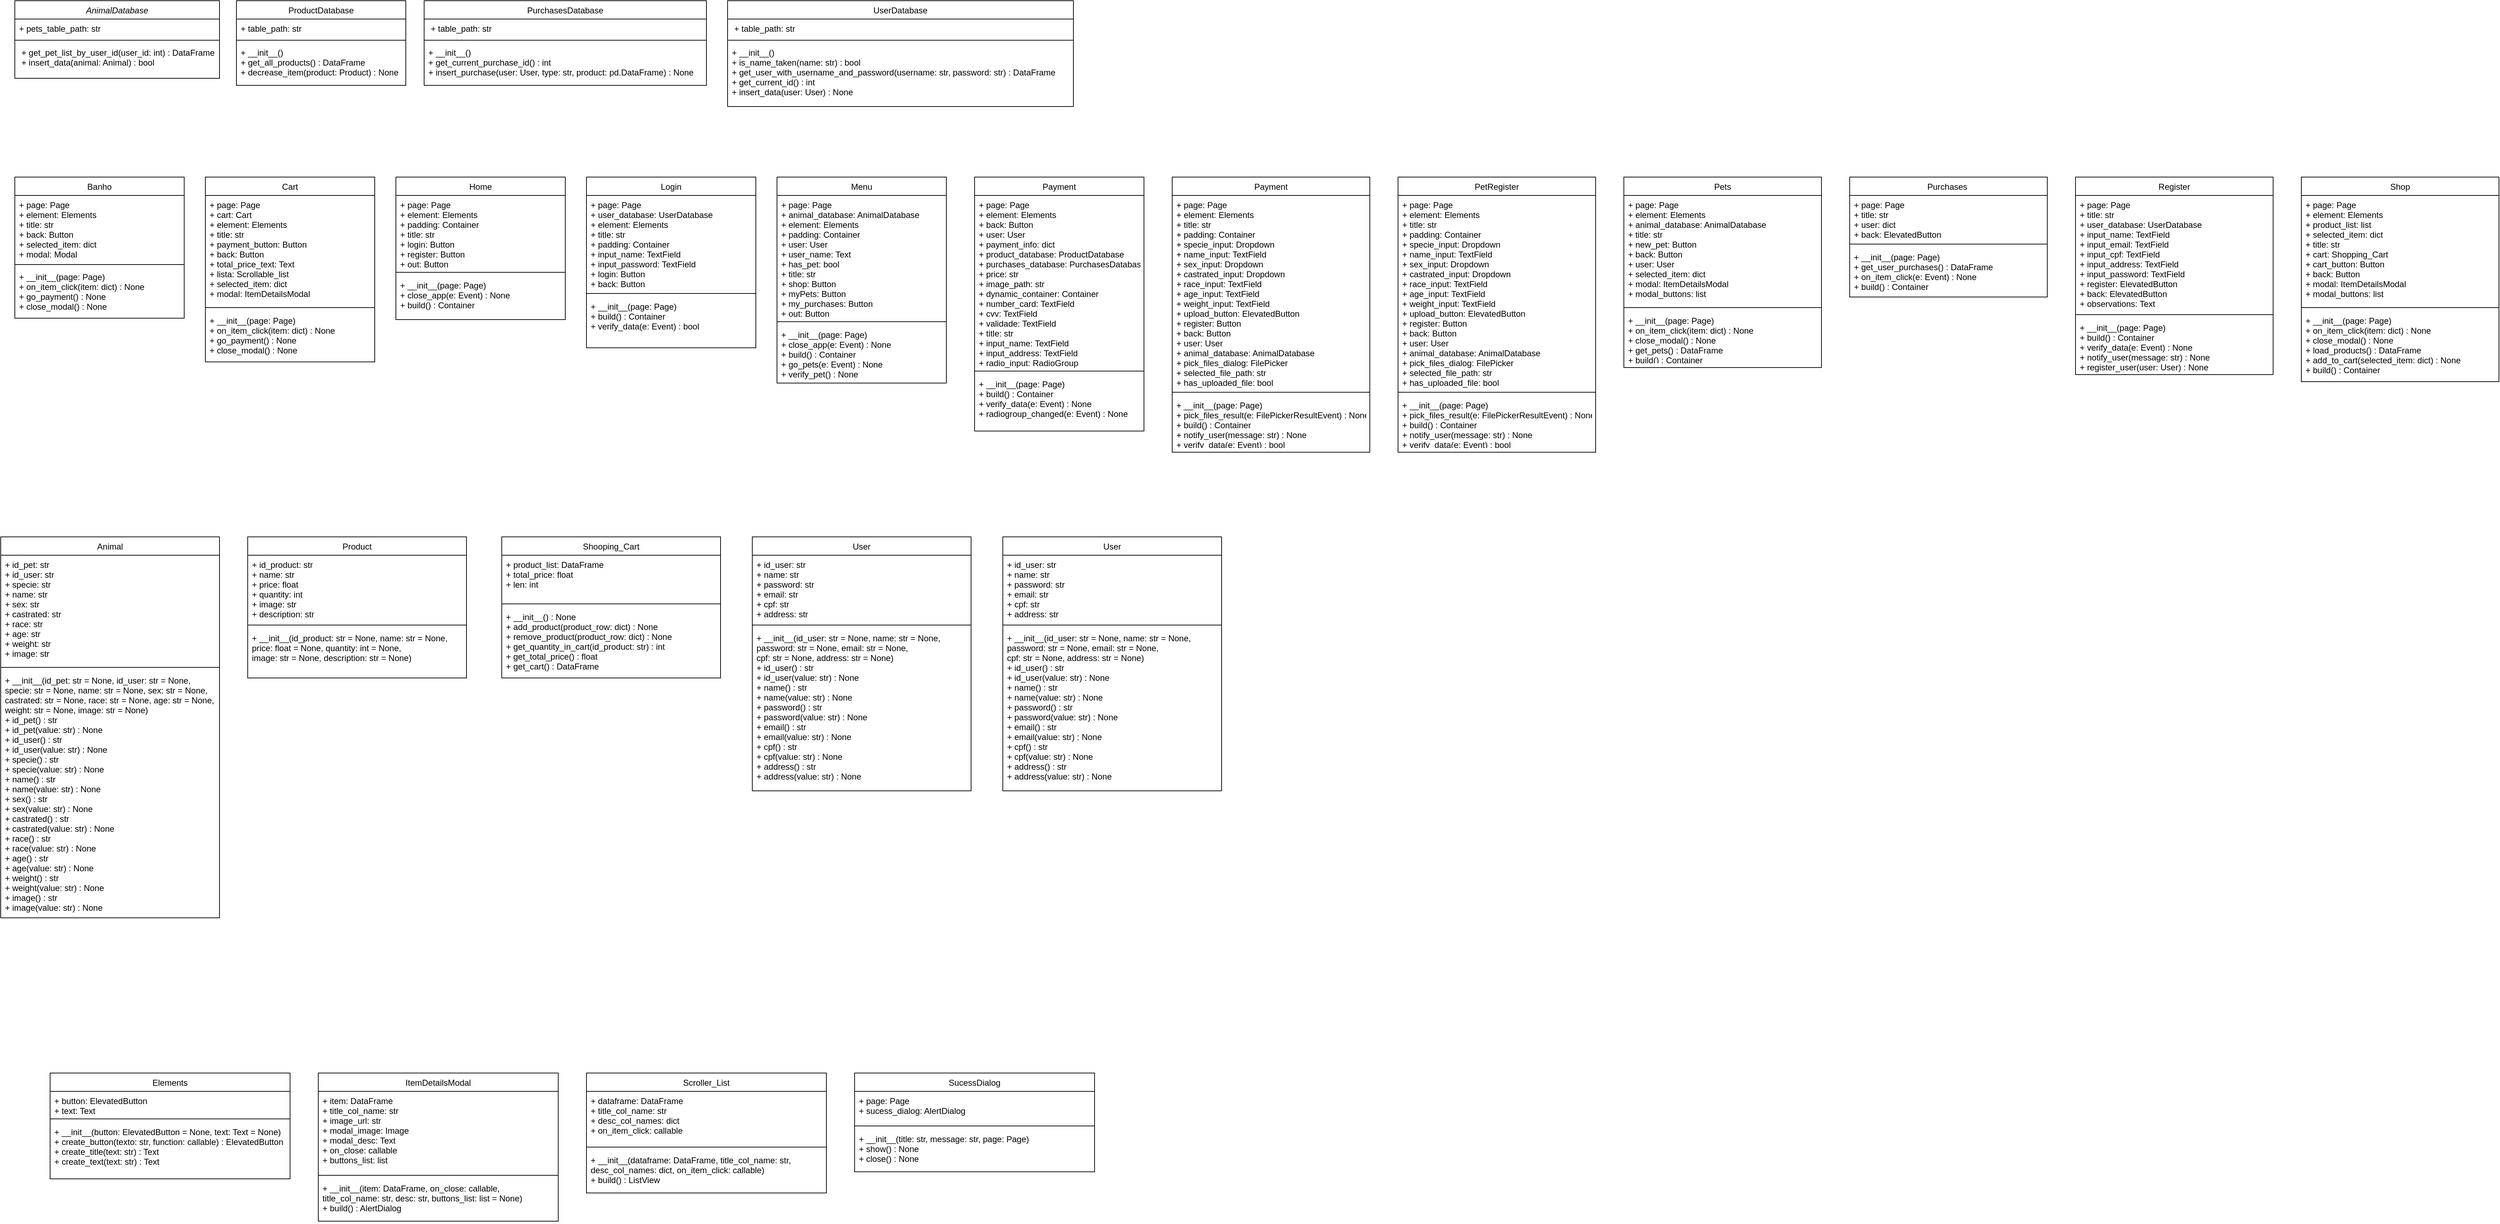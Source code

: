 <mxfile version="26.0.7">
  <diagram id="C5RBs43oDa-KdzZeNtuy" name="Page-1">
    <mxGraphModel dx="3187" dy="1771" grid="1" gridSize="10" guides="1" tooltips="1" connect="1" arrows="1" fold="1" page="1" pageScale="1" pageWidth="827" pageHeight="1169" math="0" shadow="0">
      <root>
        <mxCell id="WIyWlLk6GJQsqaUBKTNV-0" />
        <mxCell id="WIyWlLk6GJQsqaUBKTNV-1" parent="WIyWlLk6GJQsqaUBKTNV-0" />
        <mxCell id="zkfFHV4jXpPFQw0GAbJ--0" value="AnimalDatabase" style="swimlane;fontStyle=2;align=center;verticalAlign=top;childLayout=stackLayout;horizontal=1;startSize=26;horizontalStack=0;resizeParent=1;resizeLast=0;collapsible=1;marginBottom=0;rounded=0;shadow=0;strokeWidth=1;" parent="WIyWlLk6GJQsqaUBKTNV-1" vertex="1">
          <mxGeometry x="100" y="100" width="290" height="110" as="geometry">
            <mxRectangle x="230" y="140" width="160" height="26" as="alternateBounds" />
          </mxGeometry>
        </mxCell>
        <mxCell id="zkfFHV4jXpPFQw0GAbJ--1" value="+ pets_table_path: str " style="text;align=left;verticalAlign=top;spacingLeft=4;spacingRight=4;overflow=hidden;rotatable=0;points=[[0,0.5],[1,0.5]];portConstraint=eastwest;" parent="zkfFHV4jXpPFQw0GAbJ--0" vertex="1">
          <mxGeometry y="26" width="290" height="26" as="geometry" />
        </mxCell>
        <mxCell id="zkfFHV4jXpPFQw0GAbJ--4" value="" style="line;html=1;strokeWidth=1;align=left;verticalAlign=middle;spacingTop=-1;spacingLeft=3;spacingRight=3;rotatable=0;labelPosition=right;points=[];portConstraint=eastwest;" parent="zkfFHV4jXpPFQw0GAbJ--0" vertex="1">
          <mxGeometry y="52" width="290" height="8" as="geometry" />
        </mxCell>
        <mxCell id="zkfFHV4jXpPFQw0GAbJ--3" value=" + get_pet_list_by_user_id(user_id: int) : DataFrame &#xa; + insert_data(animal: Animal) : bool" style="text;align=left;verticalAlign=top;spacingLeft=4;spacingRight=4;overflow=hidden;rotatable=0;points=[[0,0.5],[1,0.5]];portConstraint=eastwest;rounded=0;shadow=0;html=0;" parent="zkfFHV4jXpPFQw0GAbJ--0" vertex="1">
          <mxGeometry y="60" width="290" height="50" as="geometry" />
        </mxCell>
        <mxCell id="zkfFHV4jXpPFQw0GAbJ--6" value="PurchasesDatabase" style="swimlane;fontStyle=0;align=center;verticalAlign=top;childLayout=stackLayout;horizontal=1;startSize=26;horizontalStack=0;resizeParent=1;resizeLast=0;collapsible=1;marginBottom=0;rounded=0;shadow=0;strokeWidth=1;" parent="WIyWlLk6GJQsqaUBKTNV-1" vertex="1">
          <mxGeometry x="680" y="100" width="400" height="120" as="geometry">
            <mxRectangle x="130" y="380" width="160" height="26" as="alternateBounds" />
          </mxGeometry>
        </mxCell>
        <mxCell id="zkfFHV4jXpPFQw0GAbJ--7" value=" + table_path: str " style="text;align=left;verticalAlign=top;spacingLeft=4;spacingRight=4;overflow=hidden;rotatable=0;points=[[0,0.5],[1,0.5]];portConstraint=eastwest;" parent="zkfFHV4jXpPFQw0GAbJ--6" vertex="1">
          <mxGeometry y="26" width="400" height="26" as="geometry" />
        </mxCell>
        <mxCell id="zkfFHV4jXpPFQw0GAbJ--9" value="" style="line;html=1;strokeWidth=1;align=left;verticalAlign=middle;spacingTop=-1;spacingLeft=3;spacingRight=3;rotatable=0;labelPosition=right;points=[];portConstraint=eastwest;" parent="zkfFHV4jXpPFQw0GAbJ--6" vertex="1">
          <mxGeometry y="52" width="400" height="8" as="geometry" />
        </mxCell>
        <mxCell id="zkfFHV4jXpPFQw0GAbJ--11" value="+ __init__()  &#xa;+ get_current_purchase_id() : int &#xa;+ insert_purchase(user: User, type: str, product: pd.DataFrame) : None " style="text;align=left;verticalAlign=top;spacingLeft=4;spacingRight=4;overflow=hidden;rotatable=0;points=[[0,0.5],[1,0.5]];portConstraint=eastwest;" parent="zkfFHV4jXpPFQw0GAbJ--6" vertex="1">
          <mxGeometry y="60" width="400" height="60" as="geometry" />
        </mxCell>
        <mxCell id="zkfFHV4jXpPFQw0GAbJ--17" value="ProductDatabase" style="swimlane;fontStyle=0;align=center;verticalAlign=top;childLayout=stackLayout;horizontal=1;startSize=26;horizontalStack=0;resizeParent=1;resizeLast=0;collapsible=1;marginBottom=0;rounded=0;shadow=0;strokeWidth=1;" parent="WIyWlLk6GJQsqaUBKTNV-1" vertex="1">
          <mxGeometry x="414" y="100" width="240" height="120" as="geometry">
            <mxRectangle x="550" y="140" width="160" height="26" as="alternateBounds" />
          </mxGeometry>
        </mxCell>
        <mxCell id="zkfFHV4jXpPFQw0GAbJ--18" value="+ table_path: str" style="text;align=left;verticalAlign=top;spacingLeft=4;spacingRight=4;overflow=hidden;rotatable=0;points=[[0,0.5],[1,0.5]];portConstraint=eastwest;" parent="zkfFHV4jXpPFQw0GAbJ--17" vertex="1">
          <mxGeometry y="26" width="240" height="26" as="geometry" />
        </mxCell>
        <mxCell id="zkfFHV4jXpPFQw0GAbJ--23" value="" style="line;html=1;strokeWidth=1;align=left;verticalAlign=middle;spacingTop=-1;spacingLeft=3;spacingRight=3;rotatable=0;labelPosition=right;points=[];portConstraint=eastwest;" parent="zkfFHV4jXpPFQw0GAbJ--17" vertex="1">
          <mxGeometry y="52" width="240" height="8" as="geometry" />
        </mxCell>
        <mxCell id="zkfFHV4jXpPFQw0GAbJ--25" value="+ __init__()      &#xa;+ get_all_products() : DataFrame &#xa;+ decrease_item(product: Product) : None " style="text;align=left;verticalAlign=top;spacingLeft=4;spacingRight=4;overflow=hidden;rotatable=0;points=[[0,0.5],[1,0.5]];portConstraint=eastwest;" parent="zkfFHV4jXpPFQw0GAbJ--17" vertex="1">
          <mxGeometry y="60" width="240" height="60" as="geometry" />
        </mxCell>
        <mxCell id="9NaxNAaGBJFPDdamEWR7-0" value="UserDatabase" style="swimlane;fontStyle=0;align=center;verticalAlign=top;childLayout=stackLayout;horizontal=1;startSize=26;horizontalStack=0;resizeParent=1;resizeLast=0;collapsible=1;marginBottom=0;rounded=0;shadow=0;strokeWidth=1;" vertex="1" parent="WIyWlLk6GJQsqaUBKTNV-1">
          <mxGeometry x="1110" y="100" width="490" height="150" as="geometry">
            <mxRectangle x="130" y="380" width="160" height="26" as="alternateBounds" />
          </mxGeometry>
        </mxCell>
        <mxCell id="9NaxNAaGBJFPDdamEWR7-1" value=" + table_path: str " style="text;align=left;verticalAlign=top;spacingLeft=4;spacingRight=4;overflow=hidden;rotatable=0;points=[[0,0.5],[1,0.5]];portConstraint=eastwest;" vertex="1" parent="9NaxNAaGBJFPDdamEWR7-0">
          <mxGeometry y="26" width="490" height="26" as="geometry" />
        </mxCell>
        <mxCell id="9NaxNAaGBJFPDdamEWR7-2" value="" style="line;html=1;strokeWidth=1;align=left;verticalAlign=middle;spacingTop=-1;spacingLeft=3;spacingRight=3;rotatable=0;labelPosition=right;points=[];portConstraint=eastwest;" vertex="1" parent="9NaxNAaGBJFPDdamEWR7-0">
          <mxGeometry y="52" width="490" height="8" as="geometry" />
        </mxCell>
        <mxCell id="9NaxNAaGBJFPDdamEWR7-3" value="+ __init__()&#xa;+ is_name_taken(name: str) : bool &#xa;+ get_user_with_username_and_password(username: str, password: str) : DataFrame &#xa;+ get_current_id() : int &#xa;+ insert_data(user: User) : None " style="text;align=left;verticalAlign=top;spacingLeft=4;spacingRight=4;overflow=hidden;rotatable=0;points=[[0,0.5],[1,0.5]];portConstraint=eastwest;" vertex="1" parent="9NaxNAaGBJFPDdamEWR7-0">
          <mxGeometry y="60" width="490" height="90" as="geometry" />
        </mxCell>
        <mxCell id="9NaxNAaGBJFPDdamEWR7-4" value="Banho" style="swimlane;fontStyle=0;align=center;verticalAlign=top;childLayout=stackLayout;horizontal=1;startSize=26;horizontalStack=0;resizeParent=1;resizeLast=0;collapsible=1;marginBottom=0;rounded=0;shadow=0;strokeWidth=1;" vertex="1" parent="WIyWlLk6GJQsqaUBKTNV-1">
          <mxGeometry x="100" y="350" width="240" height="200" as="geometry">
            <mxRectangle x="550" y="140" width="160" height="26" as="alternateBounds" />
          </mxGeometry>
        </mxCell>
        <mxCell id="9NaxNAaGBJFPDdamEWR7-5" value="+ page: Page    &#xa;+ element: Elements &#xa;+ title: str      &#xa;+ back: Button    &#xa;+ selected_item: dict &#xa;+ modal: Modal" style="text;align=left;verticalAlign=top;spacingLeft=4;spacingRight=4;overflow=hidden;rotatable=0;points=[[0,0.5],[1,0.5]];portConstraint=eastwest;" vertex="1" parent="9NaxNAaGBJFPDdamEWR7-4">
          <mxGeometry y="26" width="240" height="94" as="geometry" />
        </mxCell>
        <mxCell id="9NaxNAaGBJFPDdamEWR7-6" value="" style="line;html=1;strokeWidth=1;align=left;verticalAlign=middle;spacingTop=-1;spacingLeft=3;spacingRight=3;rotatable=0;labelPosition=right;points=[];portConstraint=eastwest;" vertex="1" parent="9NaxNAaGBJFPDdamEWR7-4">
          <mxGeometry y="120" width="240" height="8" as="geometry" />
        </mxCell>
        <mxCell id="9NaxNAaGBJFPDdamEWR7-7" value="+ __init__(page: Page) &#xa;+ on_item_click(item: dict) : None &#xa;+ go_payment() : None &#xa;+ close_modal() : None " style="text;align=left;verticalAlign=top;spacingLeft=4;spacingRight=4;overflow=hidden;rotatable=0;points=[[0,0.5],[1,0.5]];portConstraint=eastwest;" vertex="1" parent="9NaxNAaGBJFPDdamEWR7-4">
          <mxGeometry y="128" width="240" height="62" as="geometry" />
        </mxCell>
        <mxCell id="9NaxNAaGBJFPDdamEWR7-8" value="Cart" style="swimlane;fontStyle=0;align=center;verticalAlign=top;childLayout=stackLayout;horizontal=1;startSize=26;horizontalStack=0;resizeParent=1;resizeLast=0;collapsible=1;marginBottom=0;rounded=0;shadow=0;strokeWidth=1;" vertex="1" parent="WIyWlLk6GJQsqaUBKTNV-1">
          <mxGeometry x="370" y="350" width="240" height="262" as="geometry">
            <mxRectangle x="550" y="140" width="160" height="26" as="alternateBounds" />
          </mxGeometry>
        </mxCell>
        <mxCell id="9NaxNAaGBJFPDdamEWR7-9" value="+ page: Page      &#xa;+ cart: Cart      &#xa;+ element: Elements &#xa;+ title: str      &#xa;+ payment_button: Button &#xa;+ back: Button    &#xa;+ total_price_text: Text &#xa;+ lista: Scrollable_list &#xa;+ selected_item: dict &#xa;+ modal: ItemDetailsModal " style="text;align=left;verticalAlign=top;spacingLeft=4;spacingRight=4;overflow=hidden;rotatable=0;points=[[0,0.5],[1,0.5]];portConstraint=eastwest;" vertex="1" parent="9NaxNAaGBJFPDdamEWR7-8">
          <mxGeometry y="26" width="240" height="154" as="geometry" />
        </mxCell>
        <mxCell id="9NaxNAaGBJFPDdamEWR7-10" value="" style="line;html=1;strokeWidth=1;align=left;verticalAlign=middle;spacingTop=-1;spacingLeft=3;spacingRight=3;rotatable=0;labelPosition=right;points=[];portConstraint=eastwest;" vertex="1" parent="9NaxNAaGBJFPDdamEWR7-8">
          <mxGeometry y="180" width="240" height="10" as="geometry" />
        </mxCell>
        <mxCell id="9NaxNAaGBJFPDdamEWR7-11" value="+ __init__(page: Page) &#xa;+ on_item_click(item: dict) : None &#xa;+ go_payment() : None &#xa;+ close_modal() : None " style="text;align=left;verticalAlign=top;spacingLeft=4;spacingRight=4;overflow=hidden;rotatable=0;points=[[0,0.5],[1,0.5]];portConstraint=eastwest;" vertex="1" parent="9NaxNAaGBJFPDdamEWR7-8">
          <mxGeometry y="190" width="240" height="62" as="geometry" />
        </mxCell>
        <mxCell id="9NaxNAaGBJFPDdamEWR7-12" value="Home" style="swimlane;fontStyle=0;align=center;verticalAlign=top;childLayout=stackLayout;horizontal=1;startSize=26;horizontalStack=0;resizeParent=1;resizeLast=0;collapsible=1;marginBottom=0;rounded=0;shadow=0;strokeWidth=1;" vertex="1" parent="WIyWlLk6GJQsqaUBKTNV-1">
          <mxGeometry x="640" y="350" width="240" height="202" as="geometry">
            <mxRectangle x="550" y="140" width="160" height="26" as="alternateBounds" />
          </mxGeometry>
        </mxCell>
        <mxCell id="9NaxNAaGBJFPDdamEWR7-13" value="+ page: Page&#xa;+ element: Elements &#xa;+ padding: Container &#xa;+ title: str  &#xa;+ login: Button&#xa;+ register: Button &#xa;+ out: Button  " style="text;align=left;verticalAlign=top;spacingLeft=4;spacingRight=4;overflow=hidden;rotatable=0;points=[[0,0.5],[1,0.5]];portConstraint=eastwest;" vertex="1" parent="9NaxNAaGBJFPDdamEWR7-12">
          <mxGeometry y="26" width="240" height="104" as="geometry" />
        </mxCell>
        <mxCell id="9NaxNAaGBJFPDdamEWR7-14" value="" style="line;html=1;strokeWidth=1;align=left;verticalAlign=middle;spacingTop=-1;spacingLeft=3;spacingRight=3;rotatable=0;labelPosition=right;points=[];portConstraint=eastwest;" vertex="1" parent="9NaxNAaGBJFPDdamEWR7-12">
          <mxGeometry y="130" width="240" height="10" as="geometry" />
        </mxCell>
        <mxCell id="9NaxNAaGBJFPDdamEWR7-15" value="+ __init__(page: Page) &#xa;+ close_app(e: Event) : None &#xa;+ build() : Container " style="text;align=left;verticalAlign=top;spacingLeft=4;spacingRight=4;overflow=hidden;rotatable=0;points=[[0,0.5],[1,0.5]];portConstraint=eastwest;" vertex="1" parent="9NaxNAaGBJFPDdamEWR7-12">
          <mxGeometry y="140" width="240" height="62" as="geometry" />
        </mxCell>
        <mxCell id="9NaxNAaGBJFPDdamEWR7-16" value="Login" style="swimlane;fontStyle=0;align=center;verticalAlign=top;childLayout=stackLayout;horizontal=1;startSize=26;horizontalStack=0;resizeParent=1;resizeLast=0;collapsible=1;marginBottom=0;rounded=0;shadow=0;strokeWidth=1;" vertex="1" parent="WIyWlLk6GJQsqaUBKTNV-1">
          <mxGeometry x="910" y="350" width="240" height="242" as="geometry">
            <mxRectangle x="550" y="140" width="160" height="26" as="alternateBounds" />
          </mxGeometry>
        </mxCell>
        <mxCell id="9NaxNAaGBJFPDdamEWR7-17" value="+ page: Page&#xa;+ user_database: UserDatabase&#xa;+ element: Elements&#xa;+ title: str&#xa;+ padding: Container&#xa;+ input_name: TextField&#xa;+ input_password: TextField&#xa;+ login: Button&#xa;+ back: Button" style="text;align=left;verticalAlign=top;spacingLeft=4;spacingRight=4;overflow=hidden;rotatable=0;points=[[0,0.5],[1,0.5]];portConstraint=eastwest;" vertex="1" parent="9NaxNAaGBJFPDdamEWR7-16">
          <mxGeometry y="26" width="240" height="134" as="geometry" />
        </mxCell>
        <mxCell id="9NaxNAaGBJFPDdamEWR7-18" value="" style="line;html=1;strokeWidth=1;align=left;verticalAlign=middle;spacingTop=-1;spacingLeft=3;spacingRight=3;rotatable=0;labelPosition=right;points=[];portConstraint=eastwest;" vertex="1" parent="9NaxNAaGBJFPDdamEWR7-16">
          <mxGeometry y="160" width="240" height="10" as="geometry" />
        </mxCell>
        <mxCell id="9NaxNAaGBJFPDdamEWR7-19" value="+ __init__(page: Page)&#xa;+ build() : Container&#xa;+ verify_data(e: Event) : bool" style="text;align=left;verticalAlign=top;spacingLeft=4;spacingRight=4;overflow=hidden;rotatable=0;points=[[0,0.5],[1,0.5]];portConstraint=eastwest;" vertex="1" parent="9NaxNAaGBJFPDdamEWR7-16">
          <mxGeometry y="170" width="240" height="62" as="geometry" />
        </mxCell>
        <mxCell id="9NaxNAaGBJFPDdamEWR7-20" value="Menu" style="swimlane;fontStyle=0;align=center;verticalAlign=top;childLayout=stackLayout;horizontal=1;startSize=26;horizontalStack=0;resizeParent=1;resizeLast=0;collapsible=1;marginBottom=0;rounded=0;shadow=0;strokeWidth=1;" vertex="1" parent="WIyWlLk6GJQsqaUBKTNV-1">
          <mxGeometry x="1180" y="350" width="240" height="292" as="geometry">
            <mxRectangle x="550" y="140" width="160" height="26" as="alternateBounds" />
          </mxGeometry>
        </mxCell>
        <mxCell id="9NaxNAaGBJFPDdamEWR7-21" value="+ page: Page&#xa;+ animal_database: AnimalDatabase&#xa;+ element: Elements&#xa;+ padding: Container&#xa;+ user: User&#xa;+ user_name: Text&#xa;+ has_pet: bool&#xa;+ title: str&#xa;+ shop: Button&#xa;+ myPets: Button&#xa;+ my_purchases: Button&#xa;+ out: Button" style="text;align=left;verticalAlign=top;spacingLeft=4;spacingRight=4;overflow=hidden;rotatable=0;points=[[0,0.5],[1,0.5]];portConstraint=eastwest;" vertex="1" parent="9NaxNAaGBJFPDdamEWR7-20">
          <mxGeometry y="26" width="240" height="174" as="geometry" />
        </mxCell>
        <mxCell id="9NaxNAaGBJFPDdamEWR7-22" value="" style="line;html=1;strokeWidth=1;align=left;verticalAlign=middle;spacingTop=-1;spacingLeft=3;spacingRight=3;rotatable=0;labelPosition=right;points=[];portConstraint=eastwest;" vertex="1" parent="9NaxNAaGBJFPDdamEWR7-20">
          <mxGeometry y="200" width="240" height="10" as="geometry" />
        </mxCell>
        <mxCell id="9NaxNAaGBJFPDdamEWR7-23" value="+ __init__(page: Page)&#xa;+ close_app(e: Event) : None&#xa;+ build() : Container&#xa;+ go_pets(e: Event) : None&#xa;+ verify_pet() : None" style="text;align=left;verticalAlign=top;spacingLeft=4;spacingRight=4;overflow=hidden;rotatable=0;points=[[0,0.5],[1,0.5]];portConstraint=eastwest;" vertex="1" parent="9NaxNAaGBJFPDdamEWR7-20">
          <mxGeometry y="210" width="240" height="80" as="geometry" />
        </mxCell>
        <mxCell id="9NaxNAaGBJFPDdamEWR7-24" value="Payment" style="swimlane;fontStyle=0;align=center;verticalAlign=top;childLayout=stackLayout;horizontal=1;startSize=26;horizontalStack=0;resizeParent=1;resizeLast=0;collapsible=1;marginBottom=0;rounded=0;shadow=0;strokeWidth=1;" vertex="1" parent="WIyWlLk6GJQsqaUBKTNV-1">
          <mxGeometry x="1460" y="350" width="240" height="360" as="geometry">
            <mxRectangle x="550" y="140" width="160" height="26" as="alternateBounds" />
          </mxGeometry>
        </mxCell>
        <mxCell id="9NaxNAaGBJFPDdamEWR7-25" value="+ page: Page&#xa;+ element: Elements&#xa;+ back: Button&#xa;+ user: User&#xa;+ payment_info: dict&#xa;+ product_database: ProductDatabase&#xa;+ purchases_database: PurchasesDatabase&#xa;+ price: str&#xa;+ image_path: str&#xa;+ dynamic_container: Container&#xa;+ number_card: TextField&#xa;+ cvv: TextField&#xa;+ validade: TextField&#xa;+ title: str&#xa;+ input_name: TextField&#xa;+ input_address: TextField&#xa;+ radio_input: RadioGroup" style="text;align=left;verticalAlign=top;spacingLeft=4;spacingRight=4;overflow=hidden;rotatable=0;points=[[0,0.5],[1,0.5]];portConstraint=eastwest;" vertex="1" parent="9NaxNAaGBJFPDdamEWR7-24">
          <mxGeometry y="26" width="240" height="244" as="geometry" />
        </mxCell>
        <mxCell id="9NaxNAaGBJFPDdamEWR7-26" value="" style="line;html=1;strokeWidth=1;align=left;verticalAlign=middle;spacingTop=-1;spacingLeft=3;spacingRight=3;rotatable=0;labelPosition=right;points=[];portConstraint=eastwest;" vertex="1" parent="9NaxNAaGBJFPDdamEWR7-24">
          <mxGeometry y="270" width="240" height="10" as="geometry" />
        </mxCell>
        <mxCell id="9NaxNAaGBJFPDdamEWR7-27" value="+ __init__(page: Page)&#xa;+ build() : Container&#xa;+ verify_data(e: Event) : None&#xa;+ radiogroup_changed(e: Event) : None" style="text;align=left;verticalAlign=top;spacingLeft=4;spacingRight=4;overflow=hidden;rotatable=0;points=[[0,0.5],[1,0.5]];portConstraint=eastwest;" vertex="1" parent="9NaxNAaGBJFPDdamEWR7-24">
          <mxGeometry y="280" width="240" height="70" as="geometry" />
        </mxCell>
        <mxCell id="9NaxNAaGBJFPDdamEWR7-28" value="Payment" style="swimlane;fontStyle=0;align=center;verticalAlign=top;childLayout=stackLayout;horizontal=1;startSize=26;horizontalStack=0;resizeParent=1;resizeLast=0;collapsible=1;marginBottom=0;rounded=0;shadow=0;strokeWidth=1;" vertex="1" parent="WIyWlLk6GJQsqaUBKTNV-1">
          <mxGeometry x="1740" y="350" width="280" height="390" as="geometry">
            <mxRectangle x="550" y="140" width="160" height="26" as="alternateBounds" />
          </mxGeometry>
        </mxCell>
        <mxCell id="9NaxNAaGBJFPDdamEWR7-29" value="+ page: Page&#xa;+ element: Elements&#xa;+ title: str&#xa;+ padding: Container&#xa;+ specie_input: Dropdown&#xa;+ name_input: TextField&#xa;+ sex_input: Dropdown&#xa;+ castrated_input: Dropdown&#xa;+ race_input: TextField&#xa;+ age_input: TextField&#xa;+ weight_input: TextField&#xa;+ upload_button: ElevatedButton&#xa;+ register: Button&#xa;+ back: Button&#xa;+ user: User&#xa;+ animal_database: AnimalDatabase&#xa;+ pick_files_dialog: FilePicker&#xa;+ selected_file_path: str&#xa;+ has_uploaded_file: bool" style="text;align=left;verticalAlign=top;spacingLeft=4;spacingRight=4;overflow=hidden;rotatable=0;points=[[0,0.5],[1,0.5]];portConstraint=eastwest;" vertex="1" parent="9NaxNAaGBJFPDdamEWR7-28">
          <mxGeometry y="26" width="280" height="274" as="geometry" />
        </mxCell>
        <mxCell id="9NaxNAaGBJFPDdamEWR7-30" value="" style="line;html=1;strokeWidth=1;align=left;verticalAlign=middle;spacingTop=-1;spacingLeft=3;spacingRight=3;rotatable=0;labelPosition=right;points=[];portConstraint=eastwest;" vertex="1" parent="9NaxNAaGBJFPDdamEWR7-28">
          <mxGeometry y="300" width="280" height="10" as="geometry" />
        </mxCell>
        <mxCell id="9NaxNAaGBJFPDdamEWR7-31" value="+ __init__(page: Page)&#xa;+ pick_files_result(e: FilePickerResultEvent) : None&#xa;+ build() : Container&#xa;+ notify_user(message: str) : None&#xa;+ verify_data(e: Event) : bool" style="text;align=left;verticalAlign=top;spacingLeft=4;spacingRight=4;overflow=hidden;rotatable=0;points=[[0,0.5],[1,0.5]];portConstraint=eastwest;" vertex="1" parent="9NaxNAaGBJFPDdamEWR7-28">
          <mxGeometry y="310" width="280" height="70" as="geometry" />
        </mxCell>
        <mxCell id="9NaxNAaGBJFPDdamEWR7-32" value="PetRegister" style="swimlane;fontStyle=0;align=center;verticalAlign=top;childLayout=stackLayout;horizontal=1;startSize=26;horizontalStack=0;resizeParent=1;resizeLast=0;collapsible=1;marginBottom=0;rounded=0;shadow=0;strokeWidth=1;" vertex="1" parent="WIyWlLk6GJQsqaUBKTNV-1">
          <mxGeometry x="2060" y="350" width="280" height="390" as="geometry">
            <mxRectangle x="550" y="140" width="160" height="26" as="alternateBounds" />
          </mxGeometry>
        </mxCell>
        <mxCell id="9NaxNAaGBJFPDdamEWR7-33" value="+ page: Page&#xa;+ element: Elements&#xa;+ title: str&#xa;+ padding: Container&#xa;+ specie_input: Dropdown&#xa;+ name_input: TextField&#xa;+ sex_input: Dropdown&#xa;+ castrated_input: Dropdown&#xa;+ race_input: TextField&#xa;+ age_input: TextField&#xa;+ weight_input: TextField&#xa;+ upload_button: ElevatedButton&#xa;+ register: Button&#xa;+ back: Button&#xa;+ user: User&#xa;+ animal_database: AnimalDatabase&#xa;+ pick_files_dialog: FilePicker&#xa;+ selected_file_path: str&#xa;+ has_uploaded_file: bool" style="text;align=left;verticalAlign=top;spacingLeft=4;spacingRight=4;overflow=hidden;rotatable=0;points=[[0,0.5],[1,0.5]];portConstraint=eastwest;" vertex="1" parent="9NaxNAaGBJFPDdamEWR7-32">
          <mxGeometry y="26" width="280" height="274" as="geometry" />
        </mxCell>
        <mxCell id="9NaxNAaGBJFPDdamEWR7-34" value="" style="line;html=1;strokeWidth=1;align=left;verticalAlign=middle;spacingTop=-1;spacingLeft=3;spacingRight=3;rotatable=0;labelPosition=right;points=[];portConstraint=eastwest;" vertex="1" parent="9NaxNAaGBJFPDdamEWR7-32">
          <mxGeometry y="300" width="280" height="10" as="geometry" />
        </mxCell>
        <mxCell id="9NaxNAaGBJFPDdamEWR7-35" value="+ __init__(page: Page)&#xa;+ pick_files_result(e: FilePickerResultEvent) : None&#xa;+ build() : Container&#xa;+ notify_user(message: str) : None&#xa;+ verify_data(e: Event) : bool" style="text;align=left;verticalAlign=top;spacingLeft=4;spacingRight=4;overflow=hidden;rotatable=0;points=[[0,0.5],[1,0.5]];portConstraint=eastwest;" vertex="1" parent="9NaxNAaGBJFPDdamEWR7-32">
          <mxGeometry y="310" width="280" height="70" as="geometry" />
        </mxCell>
        <mxCell id="9NaxNAaGBJFPDdamEWR7-36" value="Pets" style="swimlane;fontStyle=0;align=center;verticalAlign=top;childLayout=stackLayout;horizontal=1;startSize=26;horizontalStack=0;resizeParent=1;resizeLast=0;collapsible=1;marginBottom=0;rounded=0;shadow=0;strokeWidth=1;" vertex="1" parent="WIyWlLk6GJQsqaUBKTNV-1">
          <mxGeometry x="2380" y="350" width="280" height="270" as="geometry">
            <mxRectangle x="550" y="140" width="160" height="26" as="alternateBounds" />
          </mxGeometry>
        </mxCell>
        <mxCell id="9NaxNAaGBJFPDdamEWR7-37" value="+ page: Page&#xa;+ element: Elements&#xa;+ animal_database: AnimalDatabase&#xa;+ title: str&#xa;+ new_pet: Button&#xa;+ back: Button&#xa;+ user: User&#xa;+ selected_item: dict&#xa;+ modal: ItemDetailsModal&#xa;+ modal_buttons: list" style="text;align=left;verticalAlign=top;spacingLeft=4;spacingRight=4;overflow=hidden;rotatable=0;points=[[0,0.5],[1,0.5]];portConstraint=eastwest;" vertex="1" parent="9NaxNAaGBJFPDdamEWR7-36">
          <mxGeometry y="26" width="280" height="154" as="geometry" />
        </mxCell>
        <mxCell id="9NaxNAaGBJFPDdamEWR7-38" value="" style="line;html=1;strokeWidth=1;align=left;verticalAlign=middle;spacingTop=-1;spacingLeft=3;spacingRight=3;rotatable=0;labelPosition=right;points=[];portConstraint=eastwest;" vertex="1" parent="9NaxNAaGBJFPDdamEWR7-36">
          <mxGeometry y="180" width="280" height="10" as="geometry" />
        </mxCell>
        <mxCell id="9NaxNAaGBJFPDdamEWR7-39" value="+ __init__(page: Page)&#xa;+ on_item_click(item: dict) : None&#xa;+ close_modal() : None&#xa;+ get_pets() : DataFrame&#xa;+ build() : Container" style="text;align=left;verticalAlign=top;spacingLeft=4;spacingRight=4;overflow=hidden;rotatable=0;points=[[0,0.5],[1,0.5]];portConstraint=eastwest;" vertex="1" parent="9NaxNAaGBJFPDdamEWR7-36">
          <mxGeometry y="190" width="280" height="70" as="geometry" />
        </mxCell>
        <mxCell id="9NaxNAaGBJFPDdamEWR7-40" value="Purchases " style="swimlane;fontStyle=0;align=center;verticalAlign=top;childLayout=stackLayout;horizontal=1;startSize=26;horizontalStack=0;resizeParent=1;resizeLast=0;collapsible=1;marginBottom=0;rounded=0;shadow=0;strokeWidth=1;" vertex="1" parent="WIyWlLk6GJQsqaUBKTNV-1">
          <mxGeometry x="2700" y="350" width="280" height="170" as="geometry">
            <mxRectangle x="550" y="140" width="160" height="26" as="alternateBounds" />
          </mxGeometry>
        </mxCell>
        <mxCell id="9NaxNAaGBJFPDdamEWR7-41" value="+ page: Page&#xa;+ title: str&#xa;+ user: dict&#xa;+ back: ElevatedButton" style="text;align=left;verticalAlign=top;spacingLeft=4;spacingRight=4;overflow=hidden;rotatable=0;points=[[0,0.5],[1,0.5]];portConstraint=eastwest;" vertex="1" parent="9NaxNAaGBJFPDdamEWR7-40">
          <mxGeometry y="26" width="280" height="64" as="geometry" />
        </mxCell>
        <mxCell id="9NaxNAaGBJFPDdamEWR7-42" value="" style="line;html=1;strokeWidth=1;align=left;verticalAlign=middle;spacingTop=-1;spacingLeft=3;spacingRight=3;rotatable=0;labelPosition=right;points=[];portConstraint=eastwest;" vertex="1" parent="9NaxNAaGBJFPDdamEWR7-40">
          <mxGeometry y="90" width="280" height="10" as="geometry" />
        </mxCell>
        <mxCell id="9NaxNAaGBJFPDdamEWR7-43" value="+ __init__(page: Page)&#xa;+ get_user_purchases() : DataFrame&#xa;+ on_item_click(e: Event) : None&#xa;+ build() : Container" style="text;align=left;verticalAlign=top;spacingLeft=4;spacingRight=4;overflow=hidden;rotatable=0;points=[[0,0.5],[1,0.5]];portConstraint=eastwest;" vertex="1" parent="9NaxNAaGBJFPDdamEWR7-40">
          <mxGeometry y="100" width="280" height="70" as="geometry" />
        </mxCell>
        <mxCell id="9NaxNAaGBJFPDdamEWR7-44" value="Register" style="swimlane;fontStyle=0;align=center;verticalAlign=top;childLayout=stackLayout;horizontal=1;startSize=26;horizontalStack=0;resizeParent=1;resizeLast=0;collapsible=1;marginBottom=0;rounded=0;shadow=0;strokeWidth=1;" vertex="1" parent="WIyWlLk6GJQsqaUBKTNV-1">
          <mxGeometry x="3020" y="350" width="280" height="280" as="geometry">
            <mxRectangle x="550" y="140" width="160" height="26" as="alternateBounds" />
          </mxGeometry>
        </mxCell>
        <mxCell id="9NaxNAaGBJFPDdamEWR7-45" value="+ page: Page&#xa;+ title: str&#xa;+ user_database: UserDatabase&#xa;+ input_name: TextField&#xa;+ input_email: TextField&#xa;+ input_cpf: TextField&#xa;+ input_address: TextField&#xa;+ input_password: TextField&#xa;+ register: ElevatedButton&#xa;+ back: ElevatedButton&#xa;+ observations: Text" style="text;align=left;verticalAlign=top;spacingLeft=4;spacingRight=4;overflow=hidden;rotatable=0;points=[[0,0.5],[1,0.5]];portConstraint=eastwest;" vertex="1" parent="9NaxNAaGBJFPDdamEWR7-44">
          <mxGeometry y="26" width="280" height="164" as="geometry" />
        </mxCell>
        <mxCell id="9NaxNAaGBJFPDdamEWR7-46" value="" style="line;html=1;strokeWidth=1;align=left;verticalAlign=middle;spacingTop=-1;spacingLeft=3;spacingRight=3;rotatable=0;labelPosition=right;points=[];portConstraint=eastwest;" vertex="1" parent="9NaxNAaGBJFPDdamEWR7-44">
          <mxGeometry y="190" width="280" height="10" as="geometry" />
        </mxCell>
        <mxCell id="9NaxNAaGBJFPDdamEWR7-47" value="+ __init__(page: Page)&#xa;+ build() : Container&#xa;+ verify_data(e: Event) : None&#xa;+ notify_user(message: str) : None&#xa;+ register_user(user: User) : None" style="text;align=left;verticalAlign=top;spacingLeft=4;spacingRight=4;overflow=hidden;rotatable=0;points=[[0,0.5],[1,0.5]];portConstraint=eastwest;" vertex="1" parent="9NaxNAaGBJFPDdamEWR7-44">
          <mxGeometry y="200" width="280" height="80" as="geometry" />
        </mxCell>
        <mxCell id="9NaxNAaGBJFPDdamEWR7-48" value="Shop" style="swimlane;fontStyle=0;align=center;verticalAlign=top;childLayout=stackLayout;horizontal=1;startSize=26;horizontalStack=0;resizeParent=1;resizeLast=0;collapsible=1;marginBottom=0;rounded=0;shadow=0;strokeWidth=1;" vertex="1" parent="WIyWlLk6GJQsqaUBKTNV-1">
          <mxGeometry x="3340" y="350" width="280" height="290" as="geometry">
            <mxRectangle x="550" y="140" width="160" height="26" as="alternateBounds" />
          </mxGeometry>
        </mxCell>
        <mxCell id="9NaxNAaGBJFPDdamEWR7-49" value="+ page: Page&#xa;+ element: Elements&#xa;+ product_list: list&#xa;+ selected_item: dict&#xa;+ title: str&#xa;+ cart: Shopping_Cart&#xa;+ cart_button: Button&#xa;+ back: Button&#xa;+ modal: ItemDetailsModal&#xa;+ modal_buttons: list" style="text;align=left;verticalAlign=top;spacingLeft=4;spacingRight=4;overflow=hidden;rotatable=0;points=[[0,0.5],[1,0.5]];portConstraint=eastwest;" vertex="1" parent="9NaxNAaGBJFPDdamEWR7-48">
          <mxGeometry y="26" width="280" height="154" as="geometry" />
        </mxCell>
        <mxCell id="9NaxNAaGBJFPDdamEWR7-50" value="" style="line;html=1;strokeWidth=1;align=left;verticalAlign=middle;spacingTop=-1;spacingLeft=3;spacingRight=3;rotatable=0;labelPosition=right;points=[];portConstraint=eastwest;" vertex="1" parent="9NaxNAaGBJFPDdamEWR7-48">
          <mxGeometry y="180" width="280" height="10" as="geometry" />
        </mxCell>
        <mxCell id="9NaxNAaGBJFPDdamEWR7-51" value="+ __init__(page: Page)&#xa;+ on_item_click(item: dict) : None&#xa;+ close_modal() : None&#xa;+ load_products() : DataFrame&#xa;+ add_to_cart(selected_item: dict) : None&#xa;+ build() : Container" style="text;align=left;verticalAlign=top;spacingLeft=4;spacingRight=4;overflow=hidden;rotatable=0;points=[[0,0.5],[1,0.5]];portConstraint=eastwest;" vertex="1" parent="9NaxNAaGBJFPDdamEWR7-48">
          <mxGeometry y="190" width="280" height="100" as="geometry" />
        </mxCell>
        <mxCell id="9NaxNAaGBJFPDdamEWR7-52" value="Animal" style="swimlane;fontStyle=0;align=center;verticalAlign=top;childLayout=stackLayout;horizontal=1;startSize=26;horizontalStack=0;resizeParent=1;resizeLast=0;collapsible=1;marginBottom=0;rounded=0;shadow=0;strokeWidth=1;" vertex="1" parent="WIyWlLk6GJQsqaUBKTNV-1">
          <mxGeometry x="80" y="860" width="310" height="540" as="geometry">
            <mxRectangle x="550" y="140" width="160" height="26" as="alternateBounds" />
          </mxGeometry>
        </mxCell>
        <mxCell id="9NaxNAaGBJFPDdamEWR7-53" value="+ id_pet: str&#xa;+ id_user: str&#xa;+ specie: str&#xa;+ name: str&#xa;+ sex: str&#xa;+ castrated: str&#xa;+ race: str&#xa;+ age: str&#xa;+ weight: str&#xa;+ image: str" style="text;align=left;verticalAlign=top;spacingLeft=4;spacingRight=4;overflow=hidden;rotatable=0;points=[[0,0.5],[1,0.5]];portConstraint=eastwest;" vertex="1" parent="9NaxNAaGBJFPDdamEWR7-52">
          <mxGeometry y="26" width="310" height="154" as="geometry" />
        </mxCell>
        <mxCell id="9NaxNAaGBJFPDdamEWR7-54" value="" style="line;html=1;strokeWidth=1;align=left;verticalAlign=middle;spacingTop=-1;spacingLeft=3;spacingRight=3;rotatable=0;labelPosition=right;points=[];portConstraint=eastwest;" vertex="1" parent="9NaxNAaGBJFPDdamEWR7-52">
          <mxGeometry y="180" width="310" height="10" as="geometry" />
        </mxCell>
        <mxCell id="9NaxNAaGBJFPDdamEWR7-55" value="+ __init__(id_pet: str = None, id_user: str = None, &#xa;specie: str = None, name: str = None, sex: str = None, &#xa;castrated: str = None, race: str = None, age: str = None, &#xa;weight: str = None, image: str = None)&#xa;+ id_pet() : str&#xa;+ id_pet(value: str) : None&#xa;+ id_user() : str&#xa;+ id_user(value: str) : None&#xa;+ specie() : str&#xa;+ specie(value: str) : None&#xa;+ name() : str&#xa;+ name(value: str) : None&#xa;+ sex() : str&#xa;+ sex(value: str) : None&#xa;+ castrated() : str&#xa;+ castrated(value: str) : None&#xa;+ race() : str&#xa;+ race(value: str) : None&#xa;+ age() : str&#xa;+ age(value: str) : None&#xa;+ weight() : str&#xa;+ weight(value: str) : None&#xa;+ image() : str&#xa;+ image(value: str) : None" style="text;align=left;verticalAlign=top;spacingLeft=4;spacingRight=4;overflow=hidden;rotatable=0;points=[[0,0.5],[1,0.5]];portConstraint=eastwest;" vertex="1" parent="9NaxNAaGBJFPDdamEWR7-52">
          <mxGeometry y="190" width="310" height="350" as="geometry" />
        </mxCell>
        <mxCell id="9NaxNAaGBJFPDdamEWR7-56" value="Product" style="swimlane;fontStyle=0;align=center;verticalAlign=top;childLayout=stackLayout;horizontal=1;startSize=26;horizontalStack=0;resizeParent=1;resizeLast=0;collapsible=1;marginBottom=0;rounded=0;shadow=0;strokeWidth=1;" vertex="1" parent="WIyWlLk6GJQsqaUBKTNV-1">
          <mxGeometry x="430" y="860" width="310" height="200" as="geometry">
            <mxRectangle x="550" y="140" width="160" height="26" as="alternateBounds" />
          </mxGeometry>
        </mxCell>
        <mxCell id="9NaxNAaGBJFPDdamEWR7-57" value="+ id_product: str&#xa;+ name: str&#xa;+ price: float&#xa;+ quantity: int&#xa;+ image: str&#xa;+ description: str" style="text;align=left;verticalAlign=top;spacingLeft=4;spacingRight=4;overflow=hidden;rotatable=0;points=[[0,0.5],[1,0.5]];portConstraint=eastwest;" vertex="1" parent="9NaxNAaGBJFPDdamEWR7-56">
          <mxGeometry y="26" width="310" height="94" as="geometry" />
        </mxCell>
        <mxCell id="9NaxNAaGBJFPDdamEWR7-58" value="" style="line;html=1;strokeWidth=1;align=left;verticalAlign=middle;spacingTop=-1;spacingLeft=3;spacingRight=3;rotatable=0;labelPosition=right;points=[];portConstraint=eastwest;" vertex="1" parent="9NaxNAaGBJFPDdamEWR7-56">
          <mxGeometry y="120" width="310" height="10" as="geometry" />
        </mxCell>
        <mxCell id="9NaxNAaGBJFPDdamEWR7-59" value="+ __init__(id_product: str = None, name: str = None, &#xa;price: float = None, quantity: int = None, &#xa;image: str = None, description: str = None)" style="text;align=left;verticalAlign=top;spacingLeft=4;spacingRight=4;overflow=hidden;rotatable=0;points=[[0,0.5],[1,0.5]];portConstraint=eastwest;" vertex="1" parent="9NaxNAaGBJFPDdamEWR7-56">
          <mxGeometry y="130" width="310" height="70" as="geometry" />
        </mxCell>
        <mxCell id="9NaxNAaGBJFPDdamEWR7-60" value="Shooping_Cart" style="swimlane;fontStyle=0;align=center;verticalAlign=top;childLayout=stackLayout;horizontal=1;startSize=26;horizontalStack=0;resizeParent=1;resizeLast=0;collapsible=1;marginBottom=0;rounded=0;shadow=0;strokeWidth=1;" vertex="1" parent="WIyWlLk6GJQsqaUBKTNV-1">
          <mxGeometry x="790" y="860" width="310" height="200" as="geometry">
            <mxRectangle x="550" y="140" width="160" height="26" as="alternateBounds" />
          </mxGeometry>
        </mxCell>
        <mxCell id="9NaxNAaGBJFPDdamEWR7-61" value="+ product_list: DataFrame&#xa;+ total_price: float&#xa;+ len: int" style="text;align=left;verticalAlign=top;spacingLeft=4;spacingRight=4;overflow=hidden;rotatable=0;points=[[0,0.5],[1,0.5]];portConstraint=eastwest;" vertex="1" parent="9NaxNAaGBJFPDdamEWR7-60">
          <mxGeometry y="26" width="310" height="64" as="geometry" />
        </mxCell>
        <mxCell id="9NaxNAaGBJFPDdamEWR7-62" value="" style="line;html=1;strokeWidth=1;align=left;verticalAlign=middle;spacingTop=-1;spacingLeft=3;spacingRight=3;rotatable=0;labelPosition=right;points=[];portConstraint=eastwest;" vertex="1" parent="9NaxNAaGBJFPDdamEWR7-60">
          <mxGeometry y="90" width="310" height="10" as="geometry" />
        </mxCell>
        <mxCell id="9NaxNAaGBJFPDdamEWR7-63" value="+ __init__() : None&#xa;+ add_product(product_row: dict) : None&#xa;+ remove_product(product_row: dict) : None&#xa;+ get_quantity_in_cart(id_product: str) : int&#xa;+ get_total_price() : float&#xa;+ get_cart() : DataFrame" style="text;align=left;verticalAlign=top;spacingLeft=4;spacingRight=4;overflow=hidden;rotatable=0;points=[[0,0.5],[1,0.5]];portConstraint=eastwest;" vertex="1" parent="9NaxNAaGBJFPDdamEWR7-60">
          <mxGeometry y="100" width="310" height="100" as="geometry" />
        </mxCell>
        <mxCell id="9NaxNAaGBJFPDdamEWR7-65" value="User" style="swimlane;fontStyle=0;align=center;verticalAlign=top;childLayout=stackLayout;horizontal=1;startSize=26;horizontalStack=0;resizeParent=1;resizeLast=0;collapsible=1;marginBottom=0;rounded=0;shadow=0;strokeWidth=1;" vertex="1" parent="WIyWlLk6GJQsqaUBKTNV-1">
          <mxGeometry x="1145" y="860" width="310" height="360" as="geometry">
            <mxRectangle x="550" y="140" width="160" height="26" as="alternateBounds" />
          </mxGeometry>
        </mxCell>
        <mxCell id="9NaxNAaGBJFPDdamEWR7-66" value="+ id_user: str&#xa;+ name: str&#xa;+ password: str&#xa;+ email: str&#xa;+ cpf: str&#xa;+ address: str" style="text;align=left;verticalAlign=top;spacingLeft=4;spacingRight=4;overflow=hidden;rotatable=0;points=[[0,0.5],[1,0.5]];portConstraint=eastwest;" vertex="1" parent="9NaxNAaGBJFPDdamEWR7-65">
          <mxGeometry y="26" width="310" height="94" as="geometry" />
        </mxCell>
        <mxCell id="9NaxNAaGBJFPDdamEWR7-67" value="" style="line;html=1;strokeWidth=1;align=left;verticalAlign=middle;spacingTop=-1;spacingLeft=3;spacingRight=3;rotatable=0;labelPosition=right;points=[];portConstraint=eastwest;" vertex="1" parent="9NaxNAaGBJFPDdamEWR7-65">
          <mxGeometry y="120" width="310" height="10" as="geometry" />
        </mxCell>
        <mxCell id="9NaxNAaGBJFPDdamEWR7-68" value="+ __init__(id_user: str = None, name: str = None, &#xa;password: str = None, email: str = None, &#xa;cpf: str = None, address: str = None)&#xa;+ id_user() : str&#xa;+ id_user(value: str) : None&#xa;+ name() : str&#xa;+ name(value: str) : None&#xa;+ password() : str&#xa;+ password(value: str) : None&#xa;+ email() : str&#xa;+ email(value: str) : None&#xa;+ cpf() : str&#xa;+ cpf(value: str) : None&#xa;+ address() : str&#xa;+ address(value: str) : None" style="text;align=left;verticalAlign=top;spacingLeft=4;spacingRight=4;overflow=hidden;rotatable=0;points=[[0,0.5],[1,0.5]];portConstraint=eastwest;" vertex="1" parent="9NaxNAaGBJFPDdamEWR7-65">
          <mxGeometry y="130" width="310" height="230" as="geometry" />
        </mxCell>
        <mxCell id="9NaxNAaGBJFPDdamEWR7-69" value="User" style="swimlane;fontStyle=0;align=center;verticalAlign=top;childLayout=stackLayout;horizontal=1;startSize=26;horizontalStack=0;resizeParent=1;resizeLast=0;collapsible=1;marginBottom=0;rounded=0;shadow=0;strokeWidth=1;" vertex="1" parent="WIyWlLk6GJQsqaUBKTNV-1">
          <mxGeometry x="1500" y="860" width="310" height="360" as="geometry">
            <mxRectangle x="550" y="140" width="160" height="26" as="alternateBounds" />
          </mxGeometry>
        </mxCell>
        <mxCell id="9NaxNAaGBJFPDdamEWR7-70" value="+ id_user: str&#xa;+ name: str&#xa;+ password: str&#xa;+ email: str&#xa;+ cpf: str&#xa;+ address: str" style="text;align=left;verticalAlign=top;spacingLeft=4;spacingRight=4;overflow=hidden;rotatable=0;points=[[0,0.5],[1,0.5]];portConstraint=eastwest;" vertex="1" parent="9NaxNAaGBJFPDdamEWR7-69">
          <mxGeometry y="26" width="310" height="94" as="geometry" />
        </mxCell>
        <mxCell id="9NaxNAaGBJFPDdamEWR7-71" value="" style="line;html=1;strokeWidth=1;align=left;verticalAlign=middle;spacingTop=-1;spacingLeft=3;spacingRight=3;rotatable=0;labelPosition=right;points=[];portConstraint=eastwest;" vertex="1" parent="9NaxNAaGBJFPDdamEWR7-69">
          <mxGeometry y="120" width="310" height="10" as="geometry" />
        </mxCell>
        <mxCell id="9NaxNAaGBJFPDdamEWR7-72" value="+ __init__(id_user: str = None, name: str = None, &#xa;password: str = None, email: str = None, &#xa;cpf: str = None, address: str = None)&#xa;+ id_user() : str&#xa;+ id_user(value: str) : None&#xa;+ name() : str&#xa;+ name(value: str) : None&#xa;+ password() : str&#xa;+ password(value: str) : None&#xa;+ email() : str&#xa;+ email(value: str) : None&#xa;+ cpf() : str&#xa;+ cpf(value: str) : None&#xa;+ address() : str&#xa;+ address(value: str) : None" style="text;align=left;verticalAlign=top;spacingLeft=4;spacingRight=4;overflow=hidden;rotatable=0;points=[[0,0.5],[1,0.5]];portConstraint=eastwest;" vertex="1" parent="9NaxNAaGBJFPDdamEWR7-69">
          <mxGeometry y="130" width="310" height="230" as="geometry" />
        </mxCell>
        <mxCell id="9NaxNAaGBJFPDdamEWR7-73" value="Elements" style="swimlane;fontStyle=0;align=center;verticalAlign=top;childLayout=stackLayout;horizontal=1;startSize=26;horizontalStack=0;resizeParent=1;resizeLast=0;collapsible=1;marginBottom=0;rounded=0;shadow=0;strokeWidth=1;" vertex="1" parent="WIyWlLk6GJQsqaUBKTNV-1">
          <mxGeometry x="150" y="1620" width="340" height="150" as="geometry">
            <mxRectangle x="550" y="140" width="160" height="26" as="alternateBounds" />
          </mxGeometry>
        </mxCell>
        <mxCell id="9NaxNAaGBJFPDdamEWR7-74" value="+ button: ElevatedButton&#xa;+ text: Text" style="text;align=left;verticalAlign=top;spacingLeft=4;spacingRight=4;overflow=hidden;rotatable=0;points=[[0,0.5],[1,0.5]];portConstraint=eastwest;" vertex="1" parent="9NaxNAaGBJFPDdamEWR7-73">
          <mxGeometry y="26" width="340" height="34" as="geometry" />
        </mxCell>
        <mxCell id="9NaxNAaGBJFPDdamEWR7-75" value="" style="line;html=1;strokeWidth=1;align=left;verticalAlign=middle;spacingTop=-1;spacingLeft=3;spacingRight=3;rotatable=0;labelPosition=right;points=[];portConstraint=eastwest;" vertex="1" parent="9NaxNAaGBJFPDdamEWR7-73">
          <mxGeometry y="60" width="340" height="10" as="geometry" />
        </mxCell>
        <mxCell id="9NaxNAaGBJFPDdamEWR7-76" value="+ __init__(button: ElevatedButton = None, text: Text = None)&#xa;+ create_button(texto: str, function: callable) : ElevatedButton&#xa;+ create_title(text: str) : Text&#xa;+ create_text(text: str) : Text" style="text;align=left;verticalAlign=top;spacingLeft=4;spacingRight=4;overflow=hidden;rotatable=0;points=[[0,0.5],[1,0.5]];portConstraint=eastwest;" vertex="1" parent="9NaxNAaGBJFPDdamEWR7-73">
          <mxGeometry y="70" width="340" height="80" as="geometry" />
        </mxCell>
        <mxCell id="9NaxNAaGBJFPDdamEWR7-77" value="ItemDetailsModal" style="swimlane;fontStyle=0;align=center;verticalAlign=top;childLayout=stackLayout;horizontal=1;startSize=26;horizontalStack=0;resizeParent=1;resizeLast=0;collapsible=1;marginBottom=0;rounded=0;shadow=0;strokeWidth=1;" vertex="1" parent="WIyWlLk6GJQsqaUBKTNV-1">
          <mxGeometry x="530" y="1620" width="340" height="210" as="geometry">
            <mxRectangle x="550" y="140" width="160" height="26" as="alternateBounds" />
          </mxGeometry>
        </mxCell>
        <mxCell id="9NaxNAaGBJFPDdamEWR7-78" value="+ item: DataFrame&#xa;+ title_col_name: str&#xa;+ image_url: str&#xa;+ modal_image: Image&#xa;+ modal_desc: Text&#xa;+ on_close: callable&#xa;+ buttons_list: list" style="text;align=left;verticalAlign=top;spacingLeft=4;spacingRight=4;overflow=hidden;rotatable=0;points=[[0,0.5],[1,0.5]];portConstraint=eastwest;" vertex="1" parent="9NaxNAaGBJFPDdamEWR7-77">
          <mxGeometry y="26" width="340" height="114" as="geometry" />
        </mxCell>
        <mxCell id="9NaxNAaGBJFPDdamEWR7-79" value="" style="line;html=1;strokeWidth=1;align=left;verticalAlign=middle;spacingTop=-1;spacingLeft=3;spacingRight=3;rotatable=0;labelPosition=right;points=[];portConstraint=eastwest;" vertex="1" parent="9NaxNAaGBJFPDdamEWR7-77">
          <mxGeometry y="140" width="340" height="10" as="geometry" />
        </mxCell>
        <mxCell id="9NaxNAaGBJFPDdamEWR7-80" value="+ __init__(item: DataFrame, on_close: callable, &#xa;title_col_name: str, desc: str, buttons_list: list = None)&#xa;+ build() : AlertDialog" style="text;align=left;verticalAlign=top;spacingLeft=4;spacingRight=4;overflow=hidden;rotatable=0;points=[[0,0.5],[1,0.5]];portConstraint=eastwest;" vertex="1" parent="9NaxNAaGBJFPDdamEWR7-77">
          <mxGeometry y="150" width="340" height="60" as="geometry" />
        </mxCell>
        <mxCell id="9NaxNAaGBJFPDdamEWR7-81" value="Scroller_List" style="swimlane;fontStyle=0;align=center;verticalAlign=top;childLayout=stackLayout;horizontal=1;startSize=26;horizontalStack=0;resizeParent=1;resizeLast=0;collapsible=1;marginBottom=0;rounded=0;shadow=0;strokeWidth=1;" vertex="1" parent="WIyWlLk6GJQsqaUBKTNV-1">
          <mxGeometry x="910" y="1620" width="340" height="170" as="geometry">
            <mxRectangle x="550" y="140" width="160" height="26" as="alternateBounds" />
          </mxGeometry>
        </mxCell>
        <mxCell id="9NaxNAaGBJFPDdamEWR7-82" value="+ dataframe: DataFrame&#xa;+ title_col_name: str&#xa;+ desc_col_names: dict&#xa;+ on_item_click: callable" style="text;align=left;verticalAlign=top;spacingLeft=4;spacingRight=4;overflow=hidden;rotatable=0;points=[[0,0.5],[1,0.5]];portConstraint=eastwest;" vertex="1" parent="9NaxNAaGBJFPDdamEWR7-81">
          <mxGeometry y="26" width="340" height="74" as="geometry" />
        </mxCell>
        <mxCell id="9NaxNAaGBJFPDdamEWR7-83" value="" style="line;html=1;strokeWidth=1;align=left;verticalAlign=middle;spacingTop=-1;spacingLeft=3;spacingRight=3;rotatable=0;labelPosition=right;points=[];portConstraint=eastwest;" vertex="1" parent="9NaxNAaGBJFPDdamEWR7-81">
          <mxGeometry y="100" width="340" height="10" as="geometry" />
        </mxCell>
        <mxCell id="9NaxNAaGBJFPDdamEWR7-84" value="+ __init__(dataframe: DataFrame, title_col_name: str, &#xa;desc_col_names: dict, on_item_click: callable)&#xa;+ build() : ListView" style="text;align=left;verticalAlign=top;spacingLeft=4;spacingRight=4;overflow=hidden;rotatable=0;points=[[0,0.5],[1,0.5]];portConstraint=eastwest;" vertex="1" parent="9NaxNAaGBJFPDdamEWR7-81">
          <mxGeometry y="110" width="340" height="60" as="geometry" />
        </mxCell>
        <mxCell id="9NaxNAaGBJFPDdamEWR7-85" value="SucessDialog" style="swimlane;fontStyle=0;align=center;verticalAlign=top;childLayout=stackLayout;horizontal=1;startSize=26;horizontalStack=0;resizeParent=1;resizeLast=0;collapsible=1;marginBottom=0;rounded=0;shadow=0;strokeWidth=1;" vertex="1" parent="WIyWlLk6GJQsqaUBKTNV-1">
          <mxGeometry x="1290" y="1620" width="340" height="140" as="geometry">
            <mxRectangle x="550" y="140" width="160" height="26" as="alternateBounds" />
          </mxGeometry>
        </mxCell>
        <mxCell id="9NaxNAaGBJFPDdamEWR7-86" value="+ page: Page&#xa;+ sucess_dialog: AlertDialog&#xa;" style="text;align=left;verticalAlign=top;spacingLeft=4;spacingRight=4;overflow=hidden;rotatable=0;points=[[0,0.5],[1,0.5]];portConstraint=eastwest;" vertex="1" parent="9NaxNAaGBJFPDdamEWR7-85">
          <mxGeometry y="26" width="340" height="44" as="geometry" />
        </mxCell>
        <mxCell id="9NaxNAaGBJFPDdamEWR7-87" value="" style="line;html=1;strokeWidth=1;align=left;verticalAlign=middle;spacingTop=-1;spacingLeft=3;spacingRight=3;rotatable=0;labelPosition=right;points=[];portConstraint=eastwest;" vertex="1" parent="9NaxNAaGBJFPDdamEWR7-85">
          <mxGeometry y="70" width="340" height="10" as="geometry" />
        </mxCell>
        <mxCell id="9NaxNAaGBJFPDdamEWR7-88" value="+ __init__(title: str, message: str, page: Page)&#xa;+ show() : None&#xa;+ close() : None" style="text;align=left;verticalAlign=top;spacingLeft=4;spacingRight=4;overflow=hidden;rotatable=0;points=[[0,0.5],[1,0.5]];portConstraint=eastwest;" vertex="1" parent="9NaxNAaGBJFPDdamEWR7-85">
          <mxGeometry y="80" width="340" height="60" as="geometry" />
        </mxCell>
      </root>
    </mxGraphModel>
  </diagram>
</mxfile>
